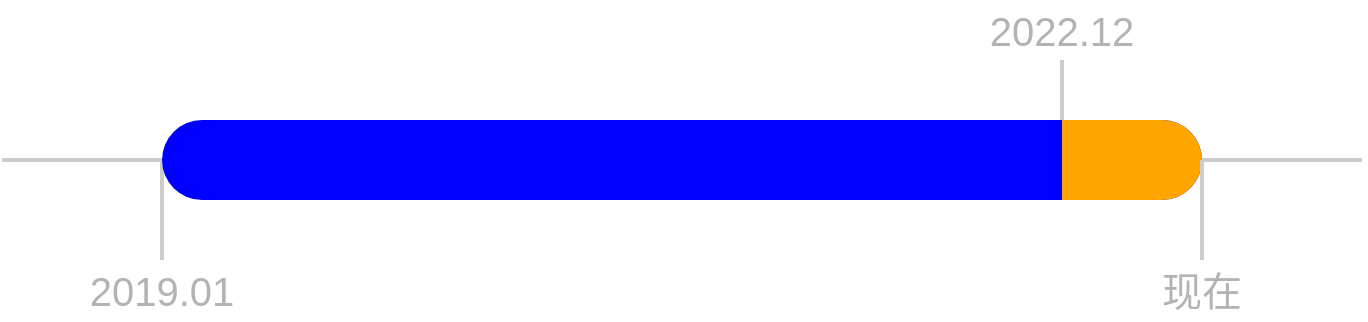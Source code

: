 <mxfile version="20.3.0" type="device"><diagram id="nXz9zCZ688Nk2101CHRd" name="第 1 页"><mxGraphModel dx="848" dy="641" grid="1" gridSize="10" guides="1" tooltips="1" connect="1" arrows="1" fold="1" page="1" pageScale="1" pageWidth="827" pageHeight="1169" math="0" shadow="0"><root><mxCell id="0"/><mxCell id="1" parent="0"/><mxCell id="N32BNZaljrB25drRE1Lx-3" value="" style="endArrow=none;html=1;rounded=1;strokeWidth=2;strokeColor=#CCCCCC;fontColor=#B3B3B3;" edge="1" parent="1"><mxGeometry width="50" height="50" relative="1" as="geometry"><mxPoint x="160" y="440" as="sourcePoint"/><mxPoint x="840" y="440" as="targetPoint"/></mxGeometry></mxCell><mxCell id="N32BNZaljrB25drRE1Lx-5" value="" style="endArrow=none;html=1;rounded=1;entryX=0;entryY=0.5;entryDx=0;entryDy=0;strokeWidth=2;strokeColor=#CCCCCC;fontColor=#B3B3B3;" edge="1" parent="1" target="N32BNZaljrB25drRE1Lx-1"><mxGeometry width="50" height="50" relative="1" as="geometry"><mxPoint x="240" y="490" as="sourcePoint"/><mxPoint x="500" y="450" as="targetPoint"/></mxGeometry></mxCell><mxCell id="N32BNZaljrB25drRE1Lx-1" value="" style="rounded=1;whiteSpace=wrap;html=1;arcSize=50;fillColor=#0000FF;strokeColor=none;" vertex="1" parent="1"><mxGeometry x="240" y="420" width="520" height="40" as="geometry"/></mxCell><mxCell id="N32BNZaljrB25drRE1Lx-6" value="" style="endArrow=none;html=1;rounded=1;entryX=0;entryY=0;entryDx=0;entryDy=0;strokeWidth=2;strokeColor=#CCCCCC;fontColor=#B3B3B3;" edge="1" parent="1" target="N32BNZaljrB25drRE1Lx-11"><mxGeometry width="50" height="50" relative="1" as="geometry"><mxPoint x="690" y="390" as="sourcePoint"/><mxPoint x="690" y="440" as="targetPoint"/></mxGeometry></mxCell><mxCell id="N32BNZaljrB25drRE1Lx-7" value="&lt;font style=&quot;font-size: 20px;&quot;&gt;2019.01&lt;/font&gt;" style="text;html=1;strokeColor=none;fillColor=none;align=center;verticalAlign=middle;whiteSpace=wrap;rounded=0;fontColor=#B3B3B3;" vertex="1" parent="1"><mxGeometry x="210" y="490" width="60" height="30" as="geometry"/></mxCell><mxCell id="N32BNZaljrB25drRE1Lx-8" value="&lt;span style=&quot;font-size: 20px;&quot;&gt;2022.12&lt;/span&gt;" style="text;html=1;strokeColor=none;fillColor=none;align=center;verticalAlign=middle;whiteSpace=wrap;rounded=0;fontColor=#B3B3B3;" vertex="1" parent="1"><mxGeometry x="660" y="360" width="60" height="30" as="geometry"/></mxCell><mxCell id="N32BNZaljrB25drRE1Lx-10" value="" style="rounded=1;whiteSpace=wrap;html=1;arcSize=50;fillColor=#FFA500;strokeColor=none;" vertex="1" parent="1"><mxGeometry x="700" y="420" width="60" height="40" as="geometry"/></mxCell><mxCell id="N32BNZaljrB25drRE1Lx-11" value="" style="rounded=0;whiteSpace=wrap;html=1;strokeColor=none;fontSize=20;fontColor=#B3B3B3;fillColor=#FFA500;" vertex="1" parent="1"><mxGeometry x="690" y="420" width="40" height="40" as="geometry"/></mxCell><mxCell id="N32BNZaljrB25drRE1Lx-13" value="" style="endArrow=none;html=1;rounded=1;strokeWidth=2;strokeColor=#CCCCCC;fontColor=#B3B3B3;exitX=1;exitY=0.5;exitDx=0;exitDy=0;" edge="1" parent="1" source="N32BNZaljrB25drRE1Lx-10"><mxGeometry width="50" height="50" relative="1" as="geometry"><mxPoint x="700" y="400" as="sourcePoint"/><mxPoint x="760" y="490" as="targetPoint"/></mxGeometry></mxCell><mxCell id="N32BNZaljrB25drRE1Lx-14" value="&lt;span style=&quot;font-size: 20px;&quot;&gt;现在&lt;/span&gt;" style="text;html=1;strokeColor=none;fillColor=none;align=center;verticalAlign=middle;whiteSpace=wrap;rounded=0;fontColor=#B3B3B3;" vertex="1" parent="1"><mxGeometry x="730" y="490" width="60" height="30" as="geometry"/></mxCell></root></mxGraphModel></diagram></mxfile>